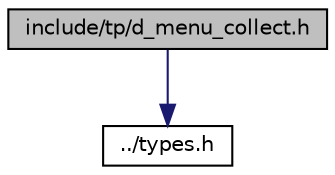 digraph "include/tp/d_menu_collect.h"
{
 // LATEX_PDF_SIZE
  edge [fontname="Helvetica",fontsize="10",labelfontname="Helvetica",labelfontsize="10"];
  node [fontname="Helvetica",fontsize="10",shape=record];
  Node1 [label="include/tp/d_menu_collect.h",height=0.2,width=0.4,color="black", fillcolor="grey75", style="filled", fontcolor="black",tooltip="Symbols of the d_menu_collect field."];
  Node1 -> Node2 [color="midnightblue",fontsize="10",style="solid",fontname="Helvetica"];
  Node2 [label="../types.h",height=0.2,width=0.4,color="black", fillcolor="white", style="filled",URL="$d9/d49/types_8h.html",tooltip="Dolphin OS style types."];
}
